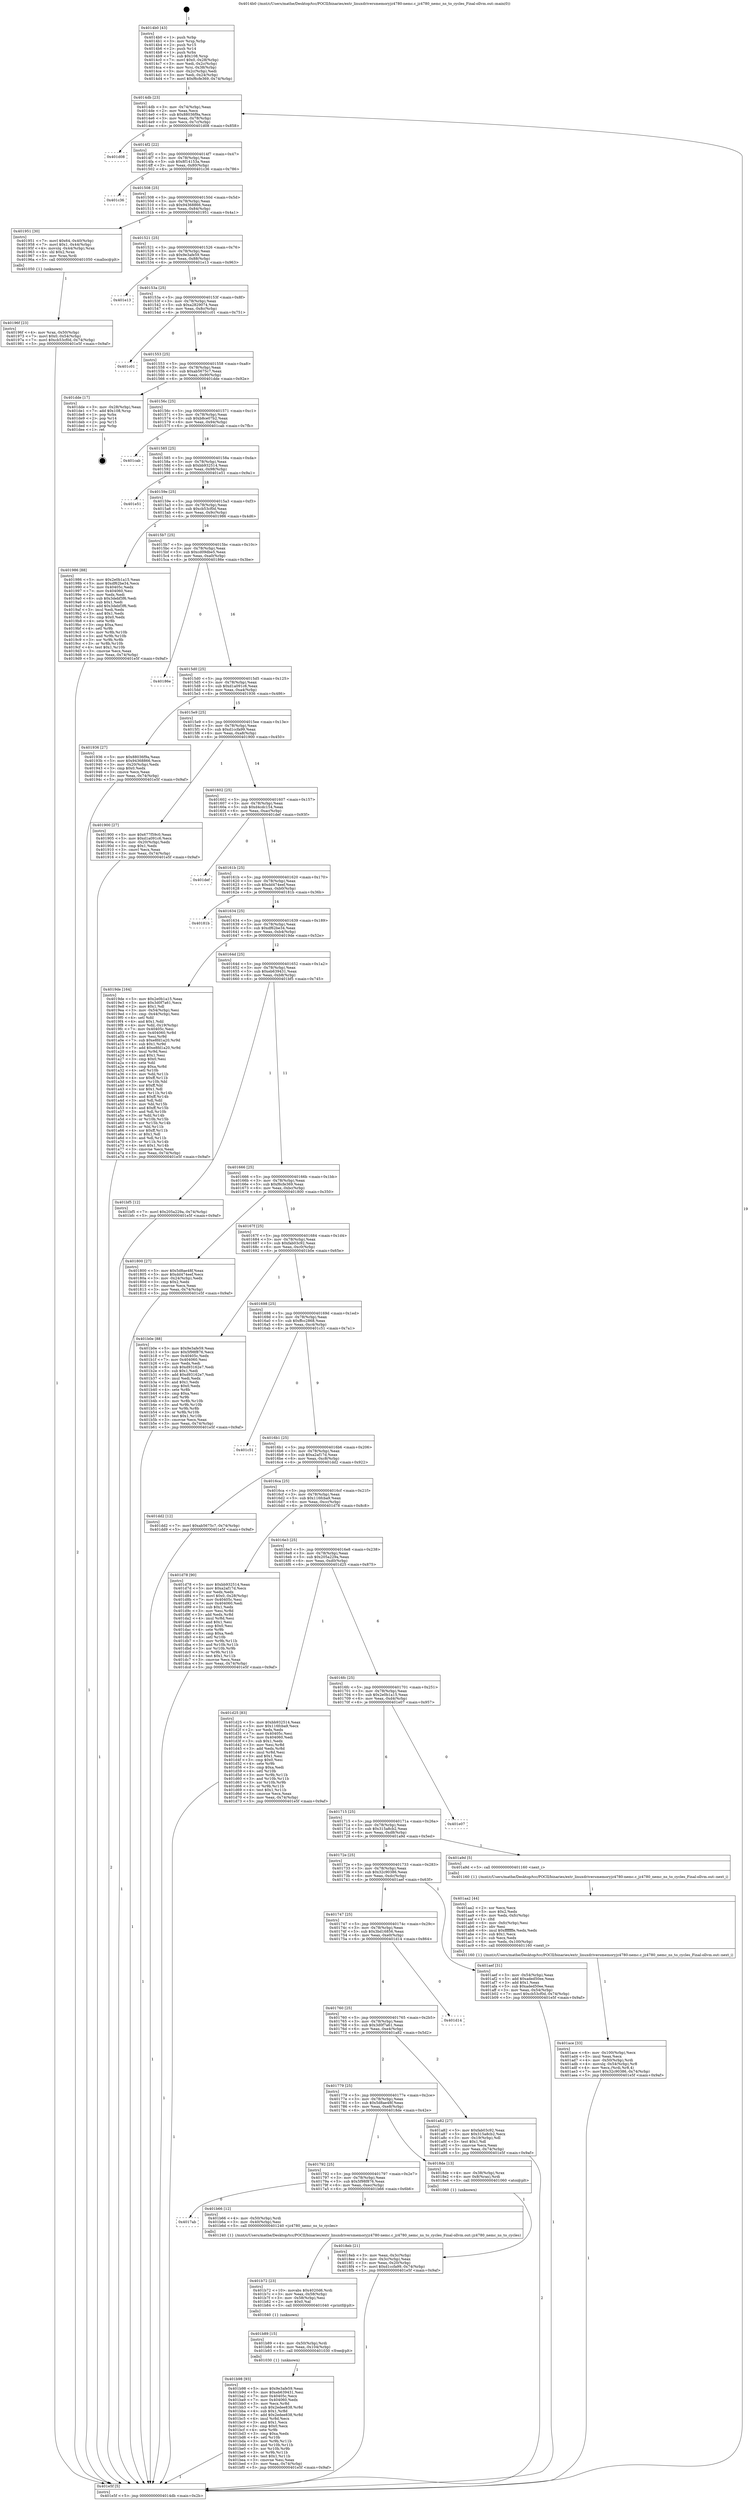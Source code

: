 digraph "0x4014b0" {
  label = "0x4014b0 (/mnt/c/Users/mathe/Desktop/tcc/POCII/binaries/extr_linuxdriversmemoryjz4780-nemc.c_jz4780_nemc_ns_to_cycles_Final-ollvm.out::main(0))"
  labelloc = "t"
  node[shape=record]

  Entry [label="",width=0.3,height=0.3,shape=circle,fillcolor=black,style=filled]
  "0x4014db" [label="{
     0x4014db [23]\l
     | [instrs]\l
     &nbsp;&nbsp;0x4014db \<+3\>: mov -0x74(%rbp),%eax\l
     &nbsp;&nbsp;0x4014de \<+2\>: mov %eax,%ecx\l
     &nbsp;&nbsp;0x4014e0 \<+6\>: sub $0x88036f9a,%ecx\l
     &nbsp;&nbsp;0x4014e6 \<+3\>: mov %eax,-0x78(%rbp)\l
     &nbsp;&nbsp;0x4014e9 \<+3\>: mov %ecx,-0x7c(%rbp)\l
     &nbsp;&nbsp;0x4014ec \<+6\>: je 0000000000401d08 \<main+0x858\>\l
  }"]
  "0x401d08" [label="{
     0x401d08\l
  }", style=dashed]
  "0x4014f2" [label="{
     0x4014f2 [22]\l
     | [instrs]\l
     &nbsp;&nbsp;0x4014f2 \<+5\>: jmp 00000000004014f7 \<main+0x47\>\l
     &nbsp;&nbsp;0x4014f7 \<+3\>: mov -0x78(%rbp),%eax\l
     &nbsp;&nbsp;0x4014fa \<+5\>: sub $0x8f14153a,%eax\l
     &nbsp;&nbsp;0x4014ff \<+3\>: mov %eax,-0x80(%rbp)\l
     &nbsp;&nbsp;0x401502 \<+6\>: je 0000000000401c36 \<main+0x786\>\l
  }"]
  Exit [label="",width=0.3,height=0.3,shape=circle,fillcolor=black,style=filled,peripheries=2]
  "0x401c36" [label="{
     0x401c36\l
  }", style=dashed]
  "0x401508" [label="{
     0x401508 [25]\l
     | [instrs]\l
     &nbsp;&nbsp;0x401508 \<+5\>: jmp 000000000040150d \<main+0x5d\>\l
     &nbsp;&nbsp;0x40150d \<+3\>: mov -0x78(%rbp),%eax\l
     &nbsp;&nbsp;0x401510 \<+5\>: sub $0x94368866,%eax\l
     &nbsp;&nbsp;0x401515 \<+6\>: mov %eax,-0x84(%rbp)\l
     &nbsp;&nbsp;0x40151b \<+6\>: je 0000000000401951 \<main+0x4a1\>\l
  }"]
  "0x401b98" [label="{
     0x401b98 [93]\l
     | [instrs]\l
     &nbsp;&nbsp;0x401b98 \<+5\>: mov $0x9e3afe59,%eax\l
     &nbsp;&nbsp;0x401b9d \<+5\>: mov $0xeb639431,%esi\l
     &nbsp;&nbsp;0x401ba2 \<+7\>: mov 0x40405c,%ecx\l
     &nbsp;&nbsp;0x401ba9 \<+7\>: mov 0x404060,%edx\l
     &nbsp;&nbsp;0x401bb0 \<+3\>: mov %ecx,%r8d\l
     &nbsp;&nbsp;0x401bb3 \<+7\>: sub $0x2edee838,%r8d\l
     &nbsp;&nbsp;0x401bba \<+4\>: sub $0x1,%r8d\l
     &nbsp;&nbsp;0x401bbe \<+7\>: add $0x2edee838,%r8d\l
     &nbsp;&nbsp;0x401bc5 \<+4\>: imul %r8d,%ecx\l
     &nbsp;&nbsp;0x401bc9 \<+3\>: and $0x1,%ecx\l
     &nbsp;&nbsp;0x401bcc \<+3\>: cmp $0x0,%ecx\l
     &nbsp;&nbsp;0x401bcf \<+4\>: sete %r9b\l
     &nbsp;&nbsp;0x401bd3 \<+3\>: cmp $0xa,%edx\l
     &nbsp;&nbsp;0x401bd6 \<+4\>: setl %r10b\l
     &nbsp;&nbsp;0x401bda \<+3\>: mov %r9b,%r11b\l
     &nbsp;&nbsp;0x401bdd \<+3\>: and %r10b,%r11b\l
     &nbsp;&nbsp;0x401be0 \<+3\>: xor %r10b,%r9b\l
     &nbsp;&nbsp;0x401be3 \<+3\>: or %r9b,%r11b\l
     &nbsp;&nbsp;0x401be6 \<+4\>: test $0x1,%r11b\l
     &nbsp;&nbsp;0x401bea \<+3\>: cmovne %esi,%eax\l
     &nbsp;&nbsp;0x401bed \<+3\>: mov %eax,-0x74(%rbp)\l
     &nbsp;&nbsp;0x401bf0 \<+5\>: jmp 0000000000401e5f \<main+0x9af\>\l
  }"]
  "0x401951" [label="{
     0x401951 [30]\l
     | [instrs]\l
     &nbsp;&nbsp;0x401951 \<+7\>: movl $0x64,-0x40(%rbp)\l
     &nbsp;&nbsp;0x401958 \<+7\>: movl $0x1,-0x44(%rbp)\l
     &nbsp;&nbsp;0x40195f \<+4\>: movslq -0x44(%rbp),%rax\l
     &nbsp;&nbsp;0x401963 \<+4\>: shl $0x2,%rax\l
     &nbsp;&nbsp;0x401967 \<+3\>: mov %rax,%rdi\l
     &nbsp;&nbsp;0x40196a \<+5\>: call 0000000000401050 \<malloc@plt\>\l
     | [calls]\l
     &nbsp;&nbsp;0x401050 \{1\} (unknown)\l
  }"]
  "0x401521" [label="{
     0x401521 [25]\l
     | [instrs]\l
     &nbsp;&nbsp;0x401521 \<+5\>: jmp 0000000000401526 \<main+0x76\>\l
     &nbsp;&nbsp;0x401526 \<+3\>: mov -0x78(%rbp),%eax\l
     &nbsp;&nbsp;0x401529 \<+5\>: sub $0x9e3afe59,%eax\l
     &nbsp;&nbsp;0x40152e \<+6\>: mov %eax,-0x88(%rbp)\l
     &nbsp;&nbsp;0x401534 \<+6\>: je 0000000000401e13 \<main+0x963\>\l
  }"]
  "0x401b89" [label="{
     0x401b89 [15]\l
     | [instrs]\l
     &nbsp;&nbsp;0x401b89 \<+4\>: mov -0x50(%rbp),%rdi\l
     &nbsp;&nbsp;0x401b8d \<+6\>: mov %eax,-0x104(%rbp)\l
     &nbsp;&nbsp;0x401b93 \<+5\>: call 0000000000401030 \<free@plt\>\l
     | [calls]\l
     &nbsp;&nbsp;0x401030 \{1\} (unknown)\l
  }"]
  "0x401e13" [label="{
     0x401e13\l
  }", style=dashed]
  "0x40153a" [label="{
     0x40153a [25]\l
     | [instrs]\l
     &nbsp;&nbsp;0x40153a \<+5\>: jmp 000000000040153f \<main+0x8f\>\l
     &nbsp;&nbsp;0x40153f \<+3\>: mov -0x78(%rbp),%eax\l
     &nbsp;&nbsp;0x401542 \<+5\>: sub $0xa2829074,%eax\l
     &nbsp;&nbsp;0x401547 \<+6\>: mov %eax,-0x8c(%rbp)\l
     &nbsp;&nbsp;0x40154d \<+6\>: je 0000000000401c01 \<main+0x751\>\l
  }"]
  "0x401b72" [label="{
     0x401b72 [23]\l
     | [instrs]\l
     &nbsp;&nbsp;0x401b72 \<+10\>: movabs $0x4020d6,%rdi\l
     &nbsp;&nbsp;0x401b7c \<+3\>: mov %eax,-0x58(%rbp)\l
     &nbsp;&nbsp;0x401b7f \<+3\>: mov -0x58(%rbp),%esi\l
     &nbsp;&nbsp;0x401b82 \<+2\>: mov $0x0,%al\l
     &nbsp;&nbsp;0x401b84 \<+5\>: call 0000000000401040 \<printf@plt\>\l
     | [calls]\l
     &nbsp;&nbsp;0x401040 \{1\} (unknown)\l
  }"]
  "0x401c01" [label="{
     0x401c01\l
  }", style=dashed]
  "0x401553" [label="{
     0x401553 [25]\l
     | [instrs]\l
     &nbsp;&nbsp;0x401553 \<+5\>: jmp 0000000000401558 \<main+0xa8\>\l
     &nbsp;&nbsp;0x401558 \<+3\>: mov -0x78(%rbp),%eax\l
     &nbsp;&nbsp;0x40155b \<+5\>: sub $0xab5675c7,%eax\l
     &nbsp;&nbsp;0x401560 \<+6\>: mov %eax,-0x90(%rbp)\l
     &nbsp;&nbsp;0x401566 \<+6\>: je 0000000000401dde \<main+0x92e\>\l
  }"]
  "0x4017ab" [label="{
     0x4017ab\l
  }", style=dashed]
  "0x401dde" [label="{
     0x401dde [17]\l
     | [instrs]\l
     &nbsp;&nbsp;0x401dde \<+3\>: mov -0x28(%rbp),%eax\l
     &nbsp;&nbsp;0x401de1 \<+7\>: add $0x108,%rsp\l
     &nbsp;&nbsp;0x401de8 \<+1\>: pop %rbx\l
     &nbsp;&nbsp;0x401de9 \<+2\>: pop %r14\l
     &nbsp;&nbsp;0x401deb \<+2\>: pop %r15\l
     &nbsp;&nbsp;0x401ded \<+1\>: pop %rbp\l
     &nbsp;&nbsp;0x401dee \<+1\>: ret\l
  }"]
  "0x40156c" [label="{
     0x40156c [25]\l
     | [instrs]\l
     &nbsp;&nbsp;0x40156c \<+5\>: jmp 0000000000401571 \<main+0xc1\>\l
     &nbsp;&nbsp;0x401571 \<+3\>: mov -0x78(%rbp),%eax\l
     &nbsp;&nbsp;0x401574 \<+5\>: sub $0xb8ce07b2,%eax\l
     &nbsp;&nbsp;0x401579 \<+6\>: mov %eax,-0x94(%rbp)\l
     &nbsp;&nbsp;0x40157f \<+6\>: je 0000000000401cab \<main+0x7fb\>\l
  }"]
  "0x401b66" [label="{
     0x401b66 [12]\l
     | [instrs]\l
     &nbsp;&nbsp;0x401b66 \<+4\>: mov -0x50(%rbp),%rdi\l
     &nbsp;&nbsp;0x401b6a \<+3\>: mov -0x40(%rbp),%esi\l
     &nbsp;&nbsp;0x401b6d \<+5\>: call 0000000000401240 \<jz4780_nemc_ns_to_cycles\>\l
     | [calls]\l
     &nbsp;&nbsp;0x401240 \{1\} (/mnt/c/Users/mathe/Desktop/tcc/POCII/binaries/extr_linuxdriversmemoryjz4780-nemc.c_jz4780_nemc_ns_to_cycles_Final-ollvm.out::jz4780_nemc_ns_to_cycles)\l
  }"]
  "0x401cab" [label="{
     0x401cab\l
  }", style=dashed]
  "0x401585" [label="{
     0x401585 [25]\l
     | [instrs]\l
     &nbsp;&nbsp;0x401585 \<+5\>: jmp 000000000040158a \<main+0xda\>\l
     &nbsp;&nbsp;0x40158a \<+3\>: mov -0x78(%rbp),%eax\l
     &nbsp;&nbsp;0x40158d \<+5\>: sub $0xbb932514,%eax\l
     &nbsp;&nbsp;0x401592 \<+6\>: mov %eax,-0x98(%rbp)\l
     &nbsp;&nbsp;0x401598 \<+6\>: je 0000000000401e51 \<main+0x9a1\>\l
  }"]
  "0x401ace" [label="{
     0x401ace [33]\l
     | [instrs]\l
     &nbsp;&nbsp;0x401ace \<+6\>: mov -0x100(%rbp),%ecx\l
     &nbsp;&nbsp;0x401ad4 \<+3\>: imul %eax,%ecx\l
     &nbsp;&nbsp;0x401ad7 \<+4\>: mov -0x50(%rbp),%rdi\l
     &nbsp;&nbsp;0x401adb \<+4\>: movslq -0x54(%rbp),%r8\l
     &nbsp;&nbsp;0x401adf \<+4\>: mov %ecx,(%rdi,%r8,4)\l
     &nbsp;&nbsp;0x401ae3 \<+7\>: movl $0x32c90386,-0x74(%rbp)\l
     &nbsp;&nbsp;0x401aea \<+5\>: jmp 0000000000401e5f \<main+0x9af\>\l
  }"]
  "0x401e51" [label="{
     0x401e51\l
  }", style=dashed]
  "0x40159e" [label="{
     0x40159e [25]\l
     | [instrs]\l
     &nbsp;&nbsp;0x40159e \<+5\>: jmp 00000000004015a3 \<main+0xf3\>\l
     &nbsp;&nbsp;0x4015a3 \<+3\>: mov -0x78(%rbp),%eax\l
     &nbsp;&nbsp;0x4015a6 \<+5\>: sub $0xcb53cf0d,%eax\l
     &nbsp;&nbsp;0x4015ab \<+6\>: mov %eax,-0x9c(%rbp)\l
     &nbsp;&nbsp;0x4015b1 \<+6\>: je 0000000000401986 \<main+0x4d6\>\l
  }"]
  "0x401aa2" [label="{
     0x401aa2 [44]\l
     | [instrs]\l
     &nbsp;&nbsp;0x401aa2 \<+2\>: xor %ecx,%ecx\l
     &nbsp;&nbsp;0x401aa4 \<+5\>: mov $0x2,%edx\l
     &nbsp;&nbsp;0x401aa9 \<+6\>: mov %edx,-0xfc(%rbp)\l
     &nbsp;&nbsp;0x401aaf \<+1\>: cltd\l
     &nbsp;&nbsp;0x401ab0 \<+6\>: mov -0xfc(%rbp),%esi\l
     &nbsp;&nbsp;0x401ab6 \<+2\>: idiv %esi\l
     &nbsp;&nbsp;0x401ab8 \<+6\>: imul $0xfffffffe,%edx,%edx\l
     &nbsp;&nbsp;0x401abe \<+3\>: sub $0x1,%ecx\l
     &nbsp;&nbsp;0x401ac1 \<+2\>: sub %ecx,%edx\l
     &nbsp;&nbsp;0x401ac3 \<+6\>: mov %edx,-0x100(%rbp)\l
     &nbsp;&nbsp;0x401ac9 \<+5\>: call 0000000000401160 \<next_i\>\l
     | [calls]\l
     &nbsp;&nbsp;0x401160 \{1\} (/mnt/c/Users/mathe/Desktop/tcc/POCII/binaries/extr_linuxdriversmemoryjz4780-nemc.c_jz4780_nemc_ns_to_cycles_Final-ollvm.out::next_i)\l
  }"]
  "0x401986" [label="{
     0x401986 [88]\l
     | [instrs]\l
     &nbsp;&nbsp;0x401986 \<+5\>: mov $0x2e0b1a15,%eax\l
     &nbsp;&nbsp;0x40198b \<+5\>: mov $0xdf62be34,%ecx\l
     &nbsp;&nbsp;0x401990 \<+7\>: mov 0x40405c,%edx\l
     &nbsp;&nbsp;0x401997 \<+7\>: mov 0x404060,%esi\l
     &nbsp;&nbsp;0x40199e \<+2\>: mov %edx,%edi\l
     &nbsp;&nbsp;0x4019a0 \<+6\>: sub $0x3debf3f6,%edi\l
     &nbsp;&nbsp;0x4019a6 \<+3\>: sub $0x1,%edi\l
     &nbsp;&nbsp;0x4019a9 \<+6\>: add $0x3debf3f6,%edi\l
     &nbsp;&nbsp;0x4019af \<+3\>: imul %edi,%edx\l
     &nbsp;&nbsp;0x4019b2 \<+3\>: and $0x1,%edx\l
     &nbsp;&nbsp;0x4019b5 \<+3\>: cmp $0x0,%edx\l
     &nbsp;&nbsp;0x4019b8 \<+4\>: sete %r8b\l
     &nbsp;&nbsp;0x4019bc \<+3\>: cmp $0xa,%esi\l
     &nbsp;&nbsp;0x4019bf \<+4\>: setl %r9b\l
     &nbsp;&nbsp;0x4019c3 \<+3\>: mov %r8b,%r10b\l
     &nbsp;&nbsp;0x4019c6 \<+3\>: and %r9b,%r10b\l
     &nbsp;&nbsp;0x4019c9 \<+3\>: xor %r9b,%r8b\l
     &nbsp;&nbsp;0x4019cc \<+3\>: or %r8b,%r10b\l
     &nbsp;&nbsp;0x4019cf \<+4\>: test $0x1,%r10b\l
     &nbsp;&nbsp;0x4019d3 \<+3\>: cmovne %ecx,%eax\l
     &nbsp;&nbsp;0x4019d6 \<+3\>: mov %eax,-0x74(%rbp)\l
     &nbsp;&nbsp;0x4019d9 \<+5\>: jmp 0000000000401e5f \<main+0x9af\>\l
  }"]
  "0x4015b7" [label="{
     0x4015b7 [25]\l
     | [instrs]\l
     &nbsp;&nbsp;0x4015b7 \<+5\>: jmp 00000000004015bc \<main+0x10c\>\l
     &nbsp;&nbsp;0x4015bc \<+3\>: mov -0x78(%rbp),%eax\l
     &nbsp;&nbsp;0x4015bf \<+5\>: sub $0xcd09dbe5,%eax\l
     &nbsp;&nbsp;0x4015c4 \<+6\>: mov %eax,-0xa0(%rbp)\l
     &nbsp;&nbsp;0x4015ca \<+6\>: je 000000000040186e \<main+0x3be\>\l
  }"]
  "0x40196f" [label="{
     0x40196f [23]\l
     | [instrs]\l
     &nbsp;&nbsp;0x40196f \<+4\>: mov %rax,-0x50(%rbp)\l
     &nbsp;&nbsp;0x401973 \<+7\>: movl $0x0,-0x54(%rbp)\l
     &nbsp;&nbsp;0x40197a \<+7\>: movl $0xcb53cf0d,-0x74(%rbp)\l
     &nbsp;&nbsp;0x401981 \<+5\>: jmp 0000000000401e5f \<main+0x9af\>\l
  }"]
  "0x40186e" [label="{
     0x40186e\l
  }", style=dashed]
  "0x4015d0" [label="{
     0x4015d0 [25]\l
     | [instrs]\l
     &nbsp;&nbsp;0x4015d0 \<+5\>: jmp 00000000004015d5 \<main+0x125\>\l
     &nbsp;&nbsp;0x4015d5 \<+3\>: mov -0x78(%rbp),%eax\l
     &nbsp;&nbsp;0x4015d8 \<+5\>: sub $0xd1a091c6,%eax\l
     &nbsp;&nbsp;0x4015dd \<+6\>: mov %eax,-0xa4(%rbp)\l
     &nbsp;&nbsp;0x4015e3 \<+6\>: je 0000000000401936 \<main+0x486\>\l
  }"]
  "0x4018eb" [label="{
     0x4018eb [21]\l
     | [instrs]\l
     &nbsp;&nbsp;0x4018eb \<+3\>: mov %eax,-0x3c(%rbp)\l
     &nbsp;&nbsp;0x4018ee \<+3\>: mov -0x3c(%rbp),%eax\l
     &nbsp;&nbsp;0x4018f1 \<+3\>: mov %eax,-0x20(%rbp)\l
     &nbsp;&nbsp;0x4018f4 \<+7\>: movl $0xd1ccfa99,-0x74(%rbp)\l
     &nbsp;&nbsp;0x4018fb \<+5\>: jmp 0000000000401e5f \<main+0x9af\>\l
  }"]
  "0x401936" [label="{
     0x401936 [27]\l
     | [instrs]\l
     &nbsp;&nbsp;0x401936 \<+5\>: mov $0x88036f9a,%eax\l
     &nbsp;&nbsp;0x40193b \<+5\>: mov $0x94368866,%ecx\l
     &nbsp;&nbsp;0x401940 \<+3\>: mov -0x20(%rbp),%edx\l
     &nbsp;&nbsp;0x401943 \<+3\>: cmp $0x0,%edx\l
     &nbsp;&nbsp;0x401946 \<+3\>: cmove %ecx,%eax\l
     &nbsp;&nbsp;0x401949 \<+3\>: mov %eax,-0x74(%rbp)\l
     &nbsp;&nbsp;0x40194c \<+5\>: jmp 0000000000401e5f \<main+0x9af\>\l
  }"]
  "0x4015e9" [label="{
     0x4015e9 [25]\l
     | [instrs]\l
     &nbsp;&nbsp;0x4015e9 \<+5\>: jmp 00000000004015ee \<main+0x13e\>\l
     &nbsp;&nbsp;0x4015ee \<+3\>: mov -0x78(%rbp),%eax\l
     &nbsp;&nbsp;0x4015f1 \<+5\>: sub $0xd1ccfa99,%eax\l
     &nbsp;&nbsp;0x4015f6 \<+6\>: mov %eax,-0xa8(%rbp)\l
     &nbsp;&nbsp;0x4015fc \<+6\>: je 0000000000401900 \<main+0x450\>\l
  }"]
  "0x401792" [label="{
     0x401792 [25]\l
     | [instrs]\l
     &nbsp;&nbsp;0x401792 \<+5\>: jmp 0000000000401797 \<main+0x2e7\>\l
     &nbsp;&nbsp;0x401797 \<+3\>: mov -0x78(%rbp),%eax\l
     &nbsp;&nbsp;0x40179a \<+5\>: sub $0x5f98f876,%eax\l
     &nbsp;&nbsp;0x40179f \<+6\>: mov %eax,-0xec(%rbp)\l
     &nbsp;&nbsp;0x4017a5 \<+6\>: je 0000000000401b66 \<main+0x6b6\>\l
  }"]
  "0x401900" [label="{
     0x401900 [27]\l
     | [instrs]\l
     &nbsp;&nbsp;0x401900 \<+5\>: mov $0x677f59c0,%eax\l
     &nbsp;&nbsp;0x401905 \<+5\>: mov $0xd1a091c6,%ecx\l
     &nbsp;&nbsp;0x40190a \<+3\>: mov -0x20(%rbp),%edx\l
     &nbsp;&nbsp;0x40190d \<+3\>: cmp $0x1,%edx\l
     &nbsp;&nbsp;0x401910 \<+3\>: cmovl %ecx,%eax\l
     &nbsp;&nbsp;0x401913 \<+3\>: mov %eax,-0x74(%rbp)\l
     &nbsp;&nbsp;0x401916 \<+5\>: jmp 0000000000401e5f \<main+0x9af\>\l
  }"]
  "0x401602" [label="{
     0x401602 [25]\l
     | [instrs]\l
     &nbsp;&nbsp;0x401602 \<+5\>: jmp 0000000000401607 \<main+0x157\>\l
     &nbsp;&nbsp;0x401607 \<+3\>: mov -0x78(%rbp),%eax\l
     &nbsp;&nbsp;0x40160a \<+5\>: sub $0xd4cdc154,%eax\l
     &nbsp;&nbsp;0x40160f \<+6\>: mov %eax,-0xac(%rbp)\l
     &nbsp;&nbsp;0x401615 \<+6\>: je 0000000000401def \<main+0x93f\>\l
  }"]
  "0x4018de" [label="{
     0x4018de [13]\l
     | [instrs]\l
     &nbsp;&nbsp;0x4018de \<+4\>: mov -0x38(%rbp),%rax\l
     &nbsp;&nbsp;0x4018e2 \<+4\>: mov 0x8(%rax),%rdi\l
     &nbsp;&nbsp;0x4018e6 \<+5\>: call 0000000000401060 \<atoi@plt\>\l
     | [calls]\l
     &nbsp;&nbsp;0x401060 \{1\} (unknown)\l
  }"]
  "0x401def" [label="{
     0x401def\l
  }", style=dashed]
  "0x40161b" [label="{
     0x40161b [25]\l
     | [instrs]\l
     &nbsp;&nbsp;0x40161b \<+5\>: jmp 0000000000401620 \<main+0x170\>\l
     &nbsp;&nbsp;0x401620 \<+3\>: mov -0x78(%rbp),%eax\l
     &nbsp;&nbsp;0x401623 \<+5\>: sub $0xdd474eef,%eax\l
     &nbsp;&nbsp;0x401628 \<+6\>: mov %eax,-0xb0(%rbp)\l
     &nbsp;&nbsp;0x40162e \<+6\>: je 000000000040181b \<main+0x36b\>\l
  }"]
  "0x401779" [label="{
     0x401779 [25]\l
     | [instrs]\l
     &nbsp;&nbsp;0x401779 \<+5\>: jmp 000000000040177e \<main+0x2ce\>\l
     &nbsp;&nbsp;0x40177e \<+3\>: mov -0x78(%rbp),%eax\l
     &nbsp;&nbsp;0x401781 \<+5\>: sub $0x5d8ae48f,%eax\l
     &nbsp;&nbsp;0x401786 \<+6\>: mov %eax,-0xe8(%rbp)\l
     &nbsp;&nbsp;0x40178c \<+6\>: je 00000000004018de \<main+0x42e\>\l
  }"]
  "0x40181b" [label="{
     0x40181b\l
  }", style=dashed]
  "0x401634" [label="{
     0x401634 [25]\l
     | [instrs]\l
     &nbsp;&nbsp;0x401634 \<+5\>: jmp 0000000000401639 \<main+0x189\>\l
     &nbsp;&nbsp;0x401639 \<+3\>: mov -0x78(%rbp),%eax\l
     &nbsp;&nbsp;0x40163c \<+5\>: sub $0xdf62be34,%eax\l
     &nbsp;&nbsp;0x401641 \<+6\>: mov %eax,-0xb4(%rbp)\l
     &nbsp;&nbsp;0x401647 \<+6\>: je 00000000004019de \<main+0x52e\>\l
  }"]
  "0x401a82" [label="{
     0x401a82 [27]\l
     | [instrs]\l
     &nbsp;&nbsp;0x401a82 \<+5\>: mov $0xfab03c92,%eax\l
     &nbsp;&nbsp;0x401a87 \<+5\>: mov $0x315a8cb2,%ecx\l
     &nbsp;&nbsp;0x401a8c \<+3\>: mov -0x19(%rbp),%dl\l
     &nbsp;&nbsp;0x401a8f \<+3\>: test $0x1,%dl\l
     &nbsp;&nbsp;0x401a92 \<+3\>: cmovne %ecx,%eax\l
     &nbsp;&nbsp;0x401a95 \<+3\>: mov %eax,-0x74(%rbp)\l
     &nbsp;&nbsp;0x401a98 \<+5\>: jmp 0000000000401e5f \<main+0x9af\>\l
  }"]
  "0x4019de" [label="{
     0x4019de [164]\l
     | [instrs]\l
     &nbsp;&nbsp;0x4019de \<+5\>: mov $0x2e0b1a15,%eax\l
     &nbsp;&nbsp;0x4019e3 \<+5\>: mov $0x3d0f7a61,%ecx\l
     &nbsp;&nbsp;0x4019e8 \<+2\>: mov $0x1,%dl\l
     &nbsp;&nbsp;0x4019ea \<+3\>: mov -0x54(%rbp),%esi\l
     &nbsp;&nbsp;0x4019ed \<+3\>: cmp -0x44(%rbp),%esi\l
     &nbsp;&nbsp;0x4019f0 \<+4\>: setl %dil\l
     &nbsp;&nbsp;0x4019f4 \<+4\>: and $0x1,%dil\l
     &nbsp;&nbsp;0x4019f8 \<+4\>: mov %dil,-0x19(%rbp)\l
     &nbsp;&nbsp;0x4019fc \<+7\>: mov 0x40405c,%esi\l
     &nbsp;&nbsp;0x401a03 \<+8\>: mov 0x404060,%r8d\l
     &nbsp;&nbsp;0x401a0b \<+3\>: mov %esi,%r9d\l
     &nbsp;&nbsp;0x401a0e \<+7\>: sub $0xe8fd1a20,%r9d\l
     &nbsp;&nbsp;0x401a15 \<+4\>: sub $0x1,%r9d\l
     &nbsp;&nbsp;0x401a19 \<+7\>: add $0xe8fd1a20,%r9d\l
     &nbsp;&nbsp;0x401a20 \<+4\>: imul %r9d,%esi\l
     &nbsp;&nbsp;0x401a24 \<+3\>: and $0x1,%esi\l
     &nbsp;&nbsp;0x401a27 \<+3\>: cmp $0x0,%esi\l
     &nbsp;&nbsp;0x401a2a \<+4\>: sete %dil\l
     &nbsp;&nbsp;0x401a2e \<+4\>: cmp $0xa,%r8d\l
     &nbsp;&nbsp;0x401a32 \<+4\>: setl %r10b\l
     &nbsp;&nbsp;0x401a36 \<+3\>: mov %dil,%r11b\l
     &nbsp;&nbsp;0x401a39 \<+4\>: xor $0xff,%r11b\l
     &nbsp;&nbsp;0x401a3d \<+3\>: mov %r10b,%bl\l
     &nbsp;&nbsp;0x401a40 \<+3\>: xor $0xff,%bl\l
     &nbsp;&nbsp;0x401a43 \<+3\>: xor $0x1,%dl\l
     &nbsp;&nbsp;0x401a46 \<+3\>: mov %r11b,%r14b\l
     &nbsp;&nbsp;0x401a49 \<+4\>: and $0xff,%r14b\l
     &nbsp;&nbsp;0x401a4d \<+3\>: and %dl,%dil\l
     &nbsp;&nbsp;0x401a50 \<+3\>: mov %bl,%r15b\l
     &nbsp;&nbsp;0x401a53 \<+4\>: and $0xff,%r15b\l
     &nbsp;&nbsp;0x401a57 \<+3\>: and %dl,%r10b\l
     &nbsp;&nbsp;0x401a5a \<+3\>: or %dil,%r14b\l
     &nbsp;&nbsp;0x401a5d \<+3\>: or %r10b,%r15b\l
     &nbsp;&nbsp;0x401a60 \<+3\>: xor %r15b,%r14b\l
     &nbsp;&nbsp;0x401a63 \<+3\>: or %bl,%r11b\l
     &nbsp;&nbsp;0x401a66 \<+4\>: xor $0xff,%r11b\l
     &nbsp;&nbsp;0x401a6a \<+3\>: or $0x1,%dl\l
     &nbsp;&nbsp;0x401a6d \<+3\>: and %dl,%r11b\l
     &nbsp;&nbsp;0x401a70 \<+3\>: or %r11b,%r14b\l
     &nbsp;&nbsp;0x401a73 \<+4\>: test $0x1,%r14b\l
     &nbsp;&nbsp;0x401a77 \<+3\>: cmovne %ecx,%eax\l
     &nbsp;&nbsp;0x401a7a \<+3\>: mov %eax,-0x74(%rbp)\l
     &nbsp;&nbsp;0x401a7d \<+5\>: jmp 0000000000401e5f \<main+0x9af\>\l
  }"]
  "0x40164d" [label="{
     0x40164d [25]\l
     | [instrs]\l
     &nbsp;&nbsp;0x40164d \<+5\>: jmp 0000000000401652 \<main+0x1a2\>\l
     &nbsp;&nbsp;0x401652 \<+3\>: mov -0x78(%rbp),%eax\l
     &nbsp;&nbsp;0x401655 \<+5\>: sub $0xeb639431,%eax\l
     &nbsp;&nbsp;0x40165a \<+6\>: mov %eax,-0xb8(%rbp)\l
     &nbsp;&nbsp;0x401660 \<+6\>: je 0000000000401bf5 \<main+0x745\>\l
  }"]
  "0x401760" [label="{
     0x401760 [25]\l
     | [instrs]\l
     &nbsp;&nbsp;0x401760 \<+5\>: jmp 0000000000401765 \<main+0x2b5\>\l
     &nbsp;&nbsp;0x401765 \<+3\>: mov -0x78(%rbp),%eax\l
     &nbsp;&nbsp;0x401768 \<+5\>: sub $0x3d0f7a61,%eax\l
     &nbsp;&nbsp;0x40176d \<+6\>: mov %eax,-0xe4(%rbp)\l
     &nbsp;&nbsp;0x401773 \<+6\>: je 0000000000401a82 \<main+0x5d2\>\l
  }"]
  "0x401bf5" [label="{
     0x401bf5 [12]\l
     | [instrs]\l
     &nbsp;&nbsp;0x401bf5 \<+7\>: movl $0x205a229a,-0x74(%rbp)\l
     &nbsp;&nbsp;0x401bfc \<+5\>: jmp 0000000000401e5f \<main+0x9af\>\l
  }"]
  "0x401666" [label="{
     0x401666 [25]\l
     | [instrs]\l
     &nbsp;&nbsp;0x401666 \<+5\>: jmp 000000000040166b \<main+0x1bb\>\l
     &nbsp;&nbsp;0x40166b \<+3\>: mov -0x78(%rbp),%eax\l
     &nbsp;&nbsp;0x40166e \<+5\>: sub $0xf6cfe369,%eax\l
     &nbsp;&nbsp;0x401673 \<+6\>: mov %eax,-0xbc(%rbp)\l
     &nbsp;&nbsp;0x401679 \<+6\>: je 0000000000401800 \<main+0x350\>\l
  }"]
  "0x401d14" [label="{
     0x401d14\l
  }", style=dashed]
  "0x401800" [label="{
     0x401800 [27]\l
     | [instrs]\l
     &nbsp;&nbsp;0x401800 \<+5\>: mov $0x5d8ae48f,%eax\l
     &nbsp;&nbsp;0x401805 \<+5\>: mov $0xdd474eef,%ecx\l
     &nbsp;&nbsp;0x40180a \<+3\>: mov -0x24(%rbp),%edx\l
     &nbsp;&nbsp;0x40180d \<+3\>: cmp $0x2,%edx\l
     &nbsp;&nbsp;0x401810 \<+3\>: cmovne %ecx,%eax\l
     &nbsp;&nbsp;0x401813 \<+3\>: mov %eax,-0x74(%rbp)\l
     &nbsp;&nbsp;0x401816 \<+5\>: jmp 0000000000401e5f \<main+0x9af\>\l
  }"]
  "0x40167f" [label="{
     0x40167f [25]\l
     | [instrs]\l
     &nbsp;&nbsp;0x40167f \<+5\>: jmp 0000000000401684 \<main+0x1d4\>\l
     &nbsp;&nbsp;0x401684 \<+3\>: mov -0x78(%rbp),%eax\l
     &nbsp;&nbsp;0x401687 \<+5\>: sub $0xfab03c92,%eax\l
     &nbsp;&nbsp;0x40168c \<+6\>: mov %eax,-0xc0(%rbp)\l
     &nbsp;&nbsp;0x401692 \<+6\>: je 0000000000401b0e \<main+0x65e\>\l
  }"]
  "0x401e5f" [label="{
     0x401e5f [5]\l
     | [instrs]\l
     &nbsp;&nbsp;0x401e5f \<+5\>: jmp 00000000004014db \<main+0x2b\>\l
  }"]
  "0x4014b0" [label="{
     0x4014b0 [43]\l
     | [instrs]\l
     &nbsp;&nbsp;0x4014b0 \<+1\>: push %rbp\l
     &nbsp;&nbsp;0x4014b1 \<+3\>: mov %rsp,%rbp\l
     &nbsp;&nbsp;0x4014b4 \<+2\>: push %r15\l
     &nbsp;&nbsp;0x4014b6 \<+2\>: push %r14\l
     &nbsp;&nbsp;0x4014b8 \<+1\>: push %rbx\l
     &nbsp;&nbsp;0x4014b9 \<+7\>: sub $0x108,%rsp\l
     &nbsp;&nbsp;0x4014c0 \<+7\>: movl $0x0,-0x28(%rbp)\l
     &nbsp;&nbsp;0x4014c7 \<+3\>: mov %edi,-0x2c(%rbp)\l
     &nbsp;&nbsp;0x4014ca \<+4\>: mov %rsi,-0x38(%rbp)\l
     &nbsp;&nbsp;0x4014ce \<+3\>: mov -0x2c(%rbp),%edi\l
     &nbsp;&nbsp;0x4014d1 \<+3\>: mov %edi,-0x24(%rbp)\l
     &nbsp;&nbsp;0x4014d4 \<+7\>: movl $0xf6cfe369,-0x74(%rbp)\l
  }"]
  "0x401747" [label="{
     0x401747 [25]\l
     | [instrs]\l
     &nbsp;&nbsp;0x401747 \<+5\>: jmp 000000000040174c \<main+0x29c\>\l
     &nbsp;&nbsp;0x40174c \<+3\>: mov -0x78(%rbp),%eax\l
     &nbsp;&nbsp;0x40174f \<+5\>: sub $0x3bd16856,%eax\l
     &nbsp;&nbsp;0x401754 \<+6\>: mov %eax,-0xe0(%rbp)\l
     &nbsp;&nbsp;0x40175a \<+6\>: je 0000000000401d14 \<main+0x864\>\l
  }"]
  "0x401b0e" [label="{
     0x401b0e [88]\l
     | [instrs]\l
     &nbsp;&nbsp;0x401b0e \<+5\>: mov $0x9e3afe59,%eax\l
     &nbsp;&nbsp;0x401b13 \<+5\>: mov $0x5f98f876,%ecx\l
     &nbsp;&nbsp;0x401b18 \<+7\>: mov 0x40405c,%edx\l
     &nbsp;&nbsp;0x401b1f \<+7\>: mov 0x404060,%esi\l
     &nbsp;&nbsp;0x401b26 \<+2\>: mov %edx,%edi\l
     &nbsp;&nbsp;0x401b28 \<+6\>: sub $0xd93162e7,%edi\l
     &nbsp;&nbsp;0x401b2e \<+3\>: sub $0x1,%edi\l
     &nbsp;&nbsp;0x401b31 \<+6\>: add $0xd93162e7,%edi\l
     &nbsp;&nbsp;0x401b37 \<+3\>: imul %edi,%edx\l
     &nbsp;&nbsp;0x401b3a \<+3\>: and $0x1,%edx\l
     &nbsp;&nbsp;0x401b3d \<+3\>: cmp $0x0,%edx\l
     &nbsp;&nbsp;0x401b40 \<+4\>: sete %r8b\l
     &nbsp;&nbsp;0x401b44 \<+3\>: cmp $0xa,%esi\l
     &nbsp;&nbsp;0x401b47 \<+4\>: setl %r9b\l
     &nbsp;&nbsp;0x401b4b \<+3\>: mov %r8b,%r10b\l
     &nbsp;&nbsp;0x401b4e \<+3\>: and %r9b,%r10b\l
     &nbsp;&nbsp;0x401b51 \<+3\>: xor %r9b,%r8b\l
     &nbsp;&nbsp;0x401b54 \<+3\>: or %r8b,%r10b\l
     &nbsp;&nbsp;0x401b57 \<+4\>: test $0x1,%r10b\l
     &nbsp;&nbsp;0x401b5b \<+3\>: cmovne %ecx,%eax\l
     &nbsp;&nbsp;0x401b5e \<+3\>: mov %eax,-0x74(%rbp)\l
     &nbsp;&nbsp;0x401b61 \<+5\>: jmp 0000000000401e5f \<main+0x9af\>\l
  }"]
  "0x401698" [label="{
     0x401698 [25]\l
     | [instrs]\l
     &nbsp;&nbsp;0x401698 \<+5\>: jmp 000000000040169d \<main+0x1ed\>\l
     &nbsp;&nbsp;0x40169d \<+3\>: mov -0x78(%rbp),%eax\l
     &nbsp;&nbsp;0x4016a0 \<+5\>: sub $0xffcc2868,%eax\l
     &nbsp;&nbsp;0x4016a5 \<+6\>: mov %eax,-0xc4(%rbp)\l
     &nbsp;&nbsp;0x4016ab \<+6\>: je 0000000000401c51 \<main+0x7a1\>\l
  }"]
  "0x401aef" [label="{
     0x401aef [31]\l
     | [instrs]\l
     &nbsp;&nbsp;0x401aef \<+3\>: mov -0x54(%rbp),%eax\l
     &nbsp;&nbsp;0x401af2 \<+5\>: add $0xaded50ee,%eax\l
     &nbsp;&nbsp;0x401af7 \<+3\>: add $0x1,%eax\l
     &nbsp;&nbsp;0x401afa \<+5\>: sub $0xaded50ee,%eax\l
     &nbsp;&nbsp;0x401aff \<+3\>: mov %eax,-0x54(%rbp)\l
     &nbsp;&nbsp;0x401b02 \<+7\>: movl $0xcb53cf0d,-0x74(%rbp)\l
     &nbsp;&nbsp;0x401b09 \<+5\>: jmp 0000000000401e5f \<main+0x9af\>\l
  }"]
  "0x401c51" [label="{
     0x401c51\l
  }", style=dashed]
  "0x4016b1" [label="{
     0x4016b1 [25]\l
     | [instrs]\l
     &nbsp;&nbsp;0x4016b1 \<+5\>: jmp 00000000004016b6 \<main+0x206\>\l
     &nbsp;&nbsp;0x4016b6 \<+3\>: mov -0x78(%rbp),%eax\l
     &nbsp;&nbsp;0x4016b9 \<+5\>: sub $0xa2af17d,%eax\l
     &nbsp;&nbsp;0x4016be \<+6\>: mov %eax,-0xc8(%rbp)\l
     &nbsp;&nbsp;0x4016c4 \<+6\>: je 0000000000401dd2 \<main+0x922\>\l
  }"]
  "0x40172e" [label="{
     0x40172e [25]\l
     | [instrs]\l
     &nbsp;&nbsp;0x40172e \<+5\>: jmp 0000000000401733 \<main+0x283\>\l
     &nbsp;&nbsp;0x401733 \<+3\>: mov -0x78(%rbp),%eax\l
     &nbsp;&nbsp;0x401736 \<+5\>: sub $0x32c90386,%eax\l
     &nbsp;&nbsp;0x40173b \<+6\>: mov %eax,-0xdc(%rbp)\l
     &nbsp;&nbsp;0x401741 \<+6\>: je 0000000000401aef \<main+0x63f\>\l
  }"]
  "0x401dd2" [label="{
     0x401dd2 [12]\l
     | [instrs]\l
     &nbsp;&nbsp;0x401dd2 \<+7\>: movl $0xab5675c7,-0x74(%rbp)\l
     &nbsp;&nbsp;0x401dd9 \<+5\>: jmp 0000000000401e5f \<main+0x9af\>\l
  }"]
  "0x4016ca" [label="{
     0x4016ca [25]\l
     | [instrs]\l
     &nbsp;&nbsp;0x4016ca \<+5\>: jmp 00000000004016cf \<main+0x21f\>\l
     &nbsp;&nbsp;0x4016cf \<+3\>: mov -0x78(%rbp),%eax\l
     &nbsp;&nbsp;0x4016d2 \<+5\>: sub $0x116fcba9,%eax\l
     &nbsp;&nbsp;0x4016d7 \<+6\>: mov %eax,-0xcc(%rbp)\l
     &nbsp;&nbsp;0x4016dd \<+6\>: je 0000000000401d78 \<main+0x8c8\>\l
  }"]
  "0x401a9d" [label="{
     0x401a9d [5]\l
     | [instrs]\l
     &nbsp;&nbsp;0x401a9d \<+5\>: call 0000000000401160 \<next_i\>\l
     | [calls]\l
     &nbsp;&nbsp;0x401160 \{1\} (/mnt/c/Users/mathe/Desktop/tcc/POCII/binaries/extr_linuxdriversmemoryjz4780-nemc.c_jz4780_nemc_ns_to_cycles_Final-ollvm.out::next_i)\l
  }"]
  "0x401d78" [label="{
     0x401d78 [90]\l
     | [instrs]\l
     &nbsp;&nbsp;0x401d78 \<+5\>: mov $0xbb932514,%eax\l
     &nbsp;&nbsp;0x401d7d \<+5\>: mov $0xa2af17d,%ecx\l
     &nbsp;&nbsp;0x401d82 \<+2\>: xor %edx,%edx\l
     &nbsp;&nbsp;0x401d84 \<+7\>: movl $0x0,-0x28(%rbp)\l
     &nbsp;&nbsp;0x401d8b \<+7\>: mov 0x40405c,%esi\l
     &nbsp;&nbsp;0x401d92 \<+7\>: mov 0x404060,%edi\l
     &nbsp;&nbsp;0x401d99 \<+3\>: sub $0x1,%edx\l
     &nbsp;&nbsp;0x401d9c \<+3\>: mov %esi,%r8d\l
     &nbsp;&nbsp;0x401d9f \<+3\>: add %edx,%r8d\l
     &nbsp;&nbsp;0x401da2 \<+4\>: imul %r8d,%esi\l
     &nbsp;&nbsp;0x401da6 \<+3\>: and $0x1,%esi\l
     &nbsp;&nbsp;0x401da9 \<+3\>: cmp $0x0,%esi\l
     &nbsp;&nbsp;0x401dac \<+4\>: sete %r9b\l
     &nbsp;&nbsp;0x401db0 \<+3\>: cmp $0xa,%edi\l
     &nbsp;&nbsp;0x401db3 \<+4\>: setl %r10b\l
     &nbsp;&nbsp;0x401db7 \<+3\>: mov %r9b,%r11b\l
     &nbsp;&nbsp;0x401dba \<+3\>: and %r10b,%r11b\l
     &nbsp;&nbsp;0x401dbd \<+3\>: xor %r10b,%r9b\l
     &nbsp;&nbsp;0x401dc0 \<+3\>: or %r9b,%r11b\l
     &nbsp;&nbsp;0x401dc3 \<+4\>: test $0x1,%r11b\l
     &nbsp;&nbsp;0x401dc7 \<+3\>: cmovne %ecx,%eax\l
     &nbsp;&nbsp;0x401dca \<+3\>: mov %eax,-0x74(%rbp)\l
     &nbsp;&nbsp;0x401dcd \<+5\>: jmp 0000000000401e5f \<main+0x9af\>\l
  }"]
  "0x4016e3" [label="{
     0x4016e3 [25]\l
     | [instrs]\l
     &nbsp;&nbsp;0x4016e3 \<+5\>: jmp 00000000004016e8 \<main+0x238\>\l
     &nbsp;&nbsp;0x4016e8 \<+3\>: mov -0x78(%rbp),%eax\l
     &nbsp;&nbsp;0x4016eb \<+5\>: sub $0x205a229a,%eax\l
     &nbsp;&nbsp;0x4016f0 \<+6\>: mov %eax,-0xd0(%rbp)\l
     &nbsp;&nbsp;0x4016f6 \<+6\>: je 0000000000401d25 \<main+0x875\>\l
  }"]
  "0x401715" [label="{
     0x401715 [25]\l
     | [instrs]\l
     &nbsp;&nbsp;0x401715 \<+5\>: jmp 000000000040171a \<main+0x26a\>\l
     &nbsp;&nbsp;0x40171a \<+3\>: mov -0x78(%rbp),%eax\l
     &nbsp;&nbsp;0x40171d \<+5\>: sub $0x315a8cb2,%eax\l
     &nbsp;&nbsp;0x401722 \<+6\>: mov %eax,-0xd8(%rbp)\l
     &nbsp;&nbsp;0x401728 \<+6\>: je 0000000000401a9d \<main+0x5ed\>\l
  }"]
  "0x401d25" [label="{
     0x401d25 [83]\l
     | [instrs]\l
     &nbsp;&nbsp;0x401d25 \<+5\>: mov $0xbb932514,%eax\l
     &nbsp;&nbsp;0x401d2a \<+5\>: mov $0x116fcba9,%ecx\l
     &nbsp;&nbsp;0x401d2f \<+2\>: xor %edx,%edx\l
     &nbsp;&nbsp;0x401d31 \<+7\>: mov 0x40405c,%esi\l
     &nbsp;&nbsp;0x401d38 \<+7\>: mov 0x404060,%edi\l
     &nbsp;&nbsp;0x401d3f \<+3\>: sub $0x1,%edx\l
     &nbsp;&nbsp;0x401d42 \<+3\>: mov %esi,%r8d\l
     &nbsp;&nbsp;0x401d45 \<+3\>: add %edx,%r8d\l
     &nbsp;&nbsp;0x401d48 \<+4\>: imul %r8d,%esi\l
     &nbsp;&nbsp;0x401d4c \<+3\>: and $0x1,%esi\l
     &nbsp;&nbsp;0x401d4f \<+3\>: cmp $0x0,%esi\l
     &nbsp;&nbsp;0x401d52 \<+4\>: sete %r9b\l
     &nbsp;&nbsp;0x401d56 \<+3\>: cmp $0xa,%edi\l
     &nbsp;&nbsp;0x401d59 \<+4\>: setl %r10b\l
     &nbsp;&nbsp;0x401d5d \<+3\>: mov %r9b,%r11b\l
     &nbsp;&nbsp;0x401d60 \<+3\>: and %r10b,%r11b\l
     &nbsp;&nbsp;0x401d63 \<+3\>: xor %r10b,%r9b\l
     &nbsp;&nbsp;0x401d66 \<+3\>: or %r9b,%r11b\l
     &nbsp;&nbsp;0x401d69 \<+4\>: test $0x1,%r11b\l
     &nbsp;&nbsp;0x401d6d \<+3\>: cmovne %ecx,%eax\l
     &nbsp;&nbsp;0x401d70 \<+3\>: mov %eax,-0x74(%rbp)\l
     &nbsp;&nbsp;0x401d73 \<+5\>: jmp 0000000000401e5f \<main+0x9af\>\l
  }"]
  "0x4016fc" [label="{
     0x4016fc [25]\l
     | [instrs]\l
     &nbsp;&nbsp;0x4016fc \<+5\>: jmp 0000000000401701 \<main+0x251\>\l
     &nbsp;&nbsp;0x401701 \<+3\>: mov -0x78(%rbp),%eax\l
     &nbsp;&nbsp;0x401704 \<+5\>: sub $0x2e0b1a15,%eax\l
     &nbsp;&nbsp;0x401709 \<+6\>: mov %eax,-0xd4(%rbp)\l
     &nbsp;&nbsp;0x40170f \<+6\>: je 0000000000401e07 \<main+0x957\>\l
  }"]
  "0x401e07" [label="{
     0x401e07\l
  }", style=dashed]
  Entry -> "0x4014b0" [label=" 1"]
  "0x4014db" -> "0x401d08" [label=" 0"]
  "0x4014db" -> "0x4014f2" [label=" 20"]
  "0x401dde" -> Exit [label=" 1"]
  "0x4014f2" -> "0x401c36" [label=" 0"]
  "0x4014f2" -> "0x401508" [label=" 20"]
  "0x401dd2" -> "0x401e5f" [label=" 1"]
  "0x401508" -> "0x401951" [label=" 1"]
  "0x401508" -> "0x401521" [label=" 19"]
  "0x401d78" -> "0x401e5f" [label=" 1"]
  "0x401521" -> "0x401e13" [label=" 0"]
  "0x401521" -> "0x40153a" [label=" 19"]
  "0x401d25" -> "0x401e5f" [label=" 1"]
  "0x40153a" -> "0x401c01" [label=" 0"]
  "0x40153a" -> "0x401553" [label=" 19"]
  "0x401bf5" -> "0x401e5f" [label=" 1"]
  "0x401553" -> "0x401dde" [label=" 1"]
  "0x401553" -> "0x40156c" [label=" 18"]
  "0x401b98" -> "0x401e5f" [label=" 1"]
  "0x40156c" -> "0x401cab" [label=" 0"]
  "0x40156c" -> "0x401585" [label=" 18"]
  "0x401b89" -> "0x401b98" [label=" 1"]
  "0x401585" -> "0x401e51" [label=" 0"]
  "0x401585" -> "0x40159e" [label=" 18"]
  "0x401b66" -> "0x401b72" [label=" 1"]
  "0x40159e" -> "0x401986" [label=" 2"]
  "0x40159e" -> "0x4015b7" [label=" 16"]
  "0x401792" -> "0x4017ab" [label=" 0"]
  "0x4015b7" -> "0x40186e" [label=" 0"]
  "0x4015b7" -> "0x4015d0" [label=" 16"]
  "0x401792" -> "0x401b66" [label=" 1"]
  "0x4015d0" -> "0x401936" [label=" 1"]
  "0x4015d0" -> "0x4015e9" [label=" 15"]
  "0x401b72" -> "0x401b89" [label=" 1"]
  "0x4015e9" -> "0x401900" [label=" 1"]
  "0x4015e9" -> "0x401602" [label=" 14"]
  "0x401b0e" -> "0x401e5f" [label=" 1"]
  "0x401602" -> "0x401def" [label=" 0"]
  "0x401602" -> "0x40161b" [label=" 14"]
  "0x401aef" -> "0x401e5f" [label=" 1"]
  "0x40161b" -> "0x40181b" [label=" 0"]
  "0x40161b" -> "0x401634" [label=" 14"]
  "0x401aa2" -> "0x401ace" [label=" 1"]
  "0x401634" -> "0x4019de" [label=" 2"]
  "0x401634" -> "0x40164d" [label=" 12"]
  "0x401a9d" -> "0x401aa2" [label=" 1"]
  "0x40164d" -> "0x401bf5" [label=" 1"]
  "0x40164d" -> "0x401666" [label=" 11"]
  "0x4019de" -> "0x401e5f" [label=" 2"]
  "0x401666" -> "0x401800" [label=" 1"]
  "0x401666" -> "0x40167f" [label=" 10"]
  "0x401800" -> "0x401e5f" [label=" 1"]
  "0x4014b0" -> "0x4014db" [label=" 1"]
  "0x401e5f" -> "0x4014db" [label=" 19"]
  "0x401986" -> "0x401e5f" [label=" 2"]
  "0x40167f" -> "0x401b0e" [label=" 1"]
  "0x40167f" -> "0x401698" [label=" 9"]
  "0x401951" -> "0x40196f" [label=" 1"]
  "0x401698" -> "0x401c51" [label=" 0"]
  "0x401698" -> "0x4016b1" [label=" 9"]
  "0x401936" -> "0x401e5f" [label=" 1"]
  "0x4016b1" -> "0x401dd2" [label=" 1"]
  "0x4016b1" -> "0x4016ca" [label=" 8"]
  "0x4018eb" -> "0x401e5f" [label=" 1"]
  "0x4016ca" -> "0x401d78" [label=" 1"]
  "0x4016ca" -> "0x4016e3" [label=" 7"]
  "0x4018de" -> "0x4018eb" [label=" 1"]
  "0x4016e3" -> "0x401d25" [label=" 1"]
  "0x4016e3" -> "0x4016fc" [label=" 6"]
  "0x401779" -> "0x4018de" [label=" 1"]
  "0x4016fc" -> "0x401e07" [label=" 0"]
  "0x4016fc" -> "0x401715" [label=" 6"]
  "0x401779" -> "0x401792" [label=" 1"]
  "0x401715" -> "0x401a9d" [label=" 1"]
  "0x401715" -> "0x40172e" [label=" 5"]
  "0x401900" -> "0x401e5f" [label=" 1"]
  "0x40172e" -> "0x401aef" [label=" 1"]
  "0x40172e" -> "0x401747" [label=" 4"]
  "0x40196f" -> "0x401e5f" [label=" 1"]
  "0x401747" -> "0x401d14" [label=" 0"]
  "0x401747" -> "0x401760" [label=" 4"]
  "0x401a82" -> "0x401e5f" [label=" 2"]
  "0x401760" -> "0x401a82" [label=" 2"]
  "0x401760" -> "0x401779" [label=" 2"]
  "0x401ace" -> "0x401e5f" [label=" 1"]
}
